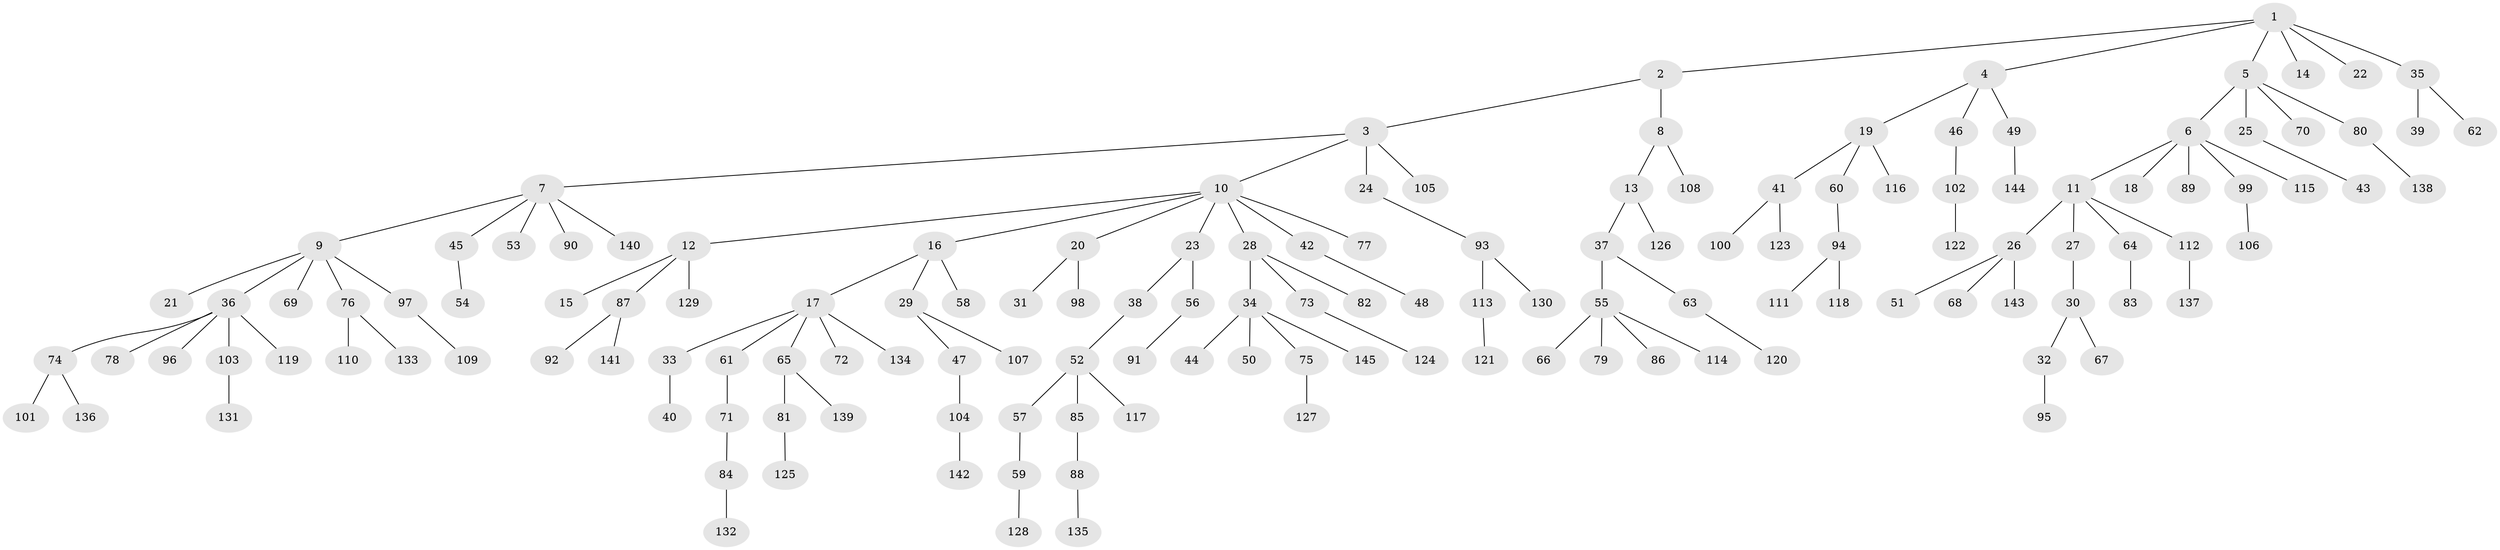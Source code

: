// coarse degree distribution, {3: 0.11764705882352941, 5: 0.08823529411764706, 4: 0.029411764705882353, 1: 0.5098039215686274, 2: 0.24509803921568626, 7: 0.00980392156862745}
// Generated by graph-tools (version 1.1) at 2025/37/03/04/25 23:37:27]
// undirected, 145 vertices, 144 edges
graph export_dot {
  node [color=gray90,style=filled];
  1;
  2;
  3;
  4;
  5;
  6;
  7;
  8;
  9;
  10;
  11;
  12;
  13;
  14;
  15;
  16;
  17;
  18;
  19;
  20;
  21;
  22;
  23;
  24;
  25;
  26;
  27;
  28;
  29;
  30;
  31;
  32;
  33;
  34;
  35;
  36;
  37;
  38;
  39;
  40;
  41;
  42;
  43;
  44;
  45;
  46;
  47;
  48;
  49;
  50;
  51;
  52;
  53;
  54;
  55;
  56;
  57;
  58;
  59;
  60;
  61;
  62;
  63;
  64;
  65;
  66;
  67;
  68;
  69;
  70;
  71;
  72;
  73;
  74;
  75;
  76;
  77;
  78;
  79;
  80;
  81;
  82;
  83;
  84;
  85;
  86;
  87;
  88;
  89;
  90;
  91;
  92;
  93;
  94;
  95;
  96;
  97;
  98;
  99;
  100;
  101;
  102;
  103;
  104;
  105;
  106;
  107;
  108;
  109;
  110;
  111;
  112;
  113;
  114;
  115;
  116;
  117;
  118;
  119;
  120;
  121;
  122;
  123;
  124;
  125;
  126;
  127;
  128;
  129;
  130;
  131;
  132;
  133;
  134;
  135;
  136;
  137;
  138;
  139;
  140;
  141;
  142;
  143;
  144;
  145;
  1 -- 2;
  1 -- 4;
  1 -- 5;
  1 -- 14;
  1 -- 22;
  1 -- 35;
  2 -- 3;
  2 -- 8;
  3 -- 7;
  3 -- 10;
  3 -- 24;
  3 -- 105;
  4 -- 19;
  4 -- 46;
  4 -- 49;
  5 -- 6;
  5 -- 25;
  5 -- 70;
  5 -- 80;
  6 -- 11;
  6 -- 18;
  6 -- 89;
  6 -- 99;
  6 -- 115;
  7 -- 9;
  7 -- 45;
  7 -- 53;
  7 -- 90;
  7 -- 140;
  8 -- 13;
  8 -- 108;
  9 -- 21;
  9 -- 36;
  9 -- 69;
  9 -- 76;
  9 -- 97;
  10 -- 12;
  10 -- 16;
  10 -- 20;
  10 -- 23;
  10 -- 28;
  10 -- 42;
  10 -- 77;
  11 -- 26;
  11 -- 27;
  11 -- 64;
  11 -- 112;
  12 -- 15;
  12 -- 87;
  12 -- 129;
  13 -- 37;
  13 -- 126;
  16 -- 17;
  16 -- 29;
  16 -- 58;
  17 -- 33;
  17 -- 61;
  17 -- 65;
  17 -- 72;
  17 -- 134;
  19 -- 41;
  19 -- 60;
  19 -- 116;
  20 -- 31;
  20 -- 98;
  23 -- 38;
  23 -- 56;
  24 -- 93;
  25 -- 43;
  26 -- 51;
  26 -- 68;
  26 -- 143;
  27 -- 30;
  28 -- 34;
  28 -- 73;
  28 -- 82;
  29 -- 47;
  29 -- 107;
  30 -- 32;
  30 -- 67;
  32 -- 95;
  33 -- 40;
  34 -- 44;
  34 -- 50;
  34 -- 75;
  34 -- 145;
  35 -- 39;
  35 -- 62;
  36 -- 74;
  36 -- 78;
  36 -- 96;
  36 -- 103;
  36 -- 119;
  37 -- 55;
  37 -- 63;
  38 -- 52;
  41 -- 100;
  41 -- 123;
  42 -- 48;
  45 -- 54;
  46 -- 102;
  47 -- 104;
  49 -- 144;
  52 -- 57;
  52 -- 85;
  52 -- 117;
  55 -- 66;
  55 -- 79;
  55 -- 86;
  55 -- 114;
  56 -- 91;
  57 -- 59;
  59 -- 128;
  60 -- 94;
  61 -- 71;
  63 -- 120;
  64 -- 83;
  65 -- 81;
  65 -- 139;
  71 -- 84;
  73 -- 124;
  74 -- 101;
  74 -- 136;
  75 -- 127;
  76 -- 110;
  76 -- 133;
  80 -- 138;
  81 -- 125;
  84 -- 132;
  85 -- 88;
  87 -- 92;
  87 -- 141;
  88 -- 135;
  93 -- 113;
  93 -- 130;
  94 -- 111;
  94 -- 118;
  97 -- 109;
  99 -- 106;
  102 -- 122;
  103 -- 131;
  104 -- 142;
  112 -- 137;
  113 -- 121;
}
